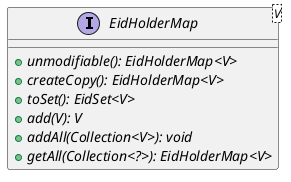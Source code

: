 @startuml

    interface EidHolderMap<V> [[EidHolderMap.html]] {
        {abstract} +unmodifiable(): EidHolderMap<V>
        {abstract} +createCopy(): EidHolderMap<V>
        {abstract} +toSet(): EidSet<V>
        {abstract} +add(V): V
        {abstract} +addAll(Collection<V>): void
        {abstract} +getAll(Collection<?>): EidHolderMap<V>
    }

@enduml
